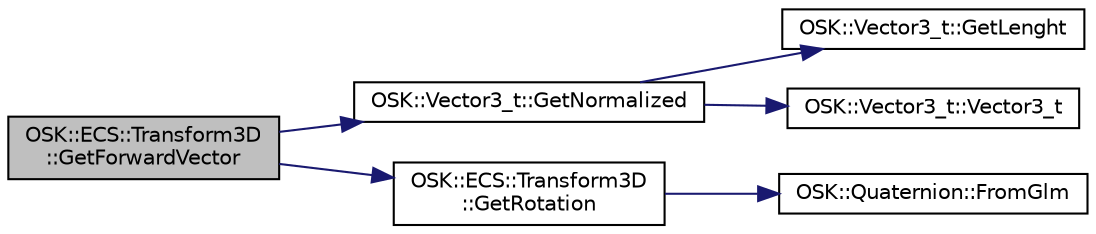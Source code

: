digraph "OSK::ECS::Transform3D::GetForwardVector"
{
 // LATEX_PDF_SIZE
  edge [fontname="Helvetica",fontsize="10",labelfontname="Helvetica",labelfontsize="10"];
  node [fontname="Helvetica",fontsize="10",shape=record];
  rankdir="LR";
  Node1 [label="OSK::ECS::Transform3D\l::GetForwardVector",height=0.2,width=0.4,color="black", fillcolor="grey75", style="filled", fontcolor="black",tooltip="Devuelve un vector unitario 3D que apunta hacia el frente de la entidad."];
  Node1 -> Node2 [color="midnightblue",fontsize="10",style="solid",fontname="Helvetica"];
  Node2 [label="OSK::Vector3_t::GetNormalized",height=0.2,width=0.4,color="black", fillcolor="white", style="filled",URL="$class_o_s_k_1_1_vector3__t.html#aef1702c4230df139c7f0e28cd27bc4a6",tooltip="Devuelve un vector 3D normalizado con la misma dirección que este."];
  Node2 -> Node3 [color="midnightblue",fontsize="10",style="solid",fontname="Helvetica"];
  Node3 [label="OSK::Vector3_t::GetLenght",height=0.2,width=0.4,color="black", fillcolor="white", style="filled",URL="$class_o_s_k_1_1_vector3__t.html#ad59b181161a83a239c30d692bd79982c",tooltip="Módulo del vector. Obtiene la longitud del vector."];
  Node2 -> Node4 [color="midnightblue",fontsize="10",style="solid",fontname="Helvetica"];
  Node4 [label="OSK::Vector3_t::Vector3_t",height=0.2,width=0.4,color="black", fillcolor="white", style="filled",URL="$class_o_s_k_1_1_vector3__t.html#abfc61058c184a3320c0e6d1993b7a037",tooltip="Crea un vector 3D nulo { 0, 0, 0 }."];
  Node1 -> Node5 [color="midnightblue",fontsize="10",style="solid",fontname="Helvetica"];
  Node5 [label="OSK::ECS::Transform3D\l::GetRotation",height=0.2,width=0.4,color="black", fillcolor="white", style="filled",URL="$class_o_s_k_1_1_e_c_s_1_1_transform3_d.html#aaf12b490c6875c0308348d203a1656cb",tooltip="Orientación."];
  Node5 -> Node6 [color="midnightblue",fontsize="10",style="solid",fontname="Helvetica"];
  Node6 [label="OSK::Quaternion::FromGlm",height=0.2,width=0.4,color="black", fillcolor="white", style="filled",URL="$class_o_s_k_1_1_quaternion.html#a0cbf0edcbfd33647de6fa20d641d2216",tooltip="Crea un cuaternión a partir del dado."];
}

